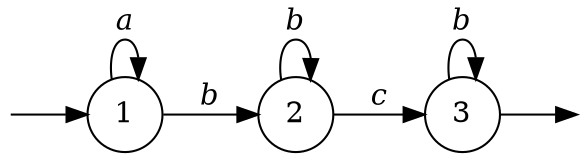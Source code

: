 digraph {
	node [shape=circle];
	Q0 [style=invisible, height=0, width=0, fixedsize=true];
	Q1 [style=invisible, height=0, width=0, fixedsize=true];
	graph [rankdir="LR"];

	Q0 -> 1;
	3 -> Q1;
	1 -> 1  [label=<<i>a</i>> ];
	2 -> 3  [label=<<i>c</i>> ];
	1 -> 2  [label=<<i>b</i>> ];
	2 -> 2  [label=<<i>b</i>> ];
	3 -> 3  [label=<<i>b</i>> ];
}
